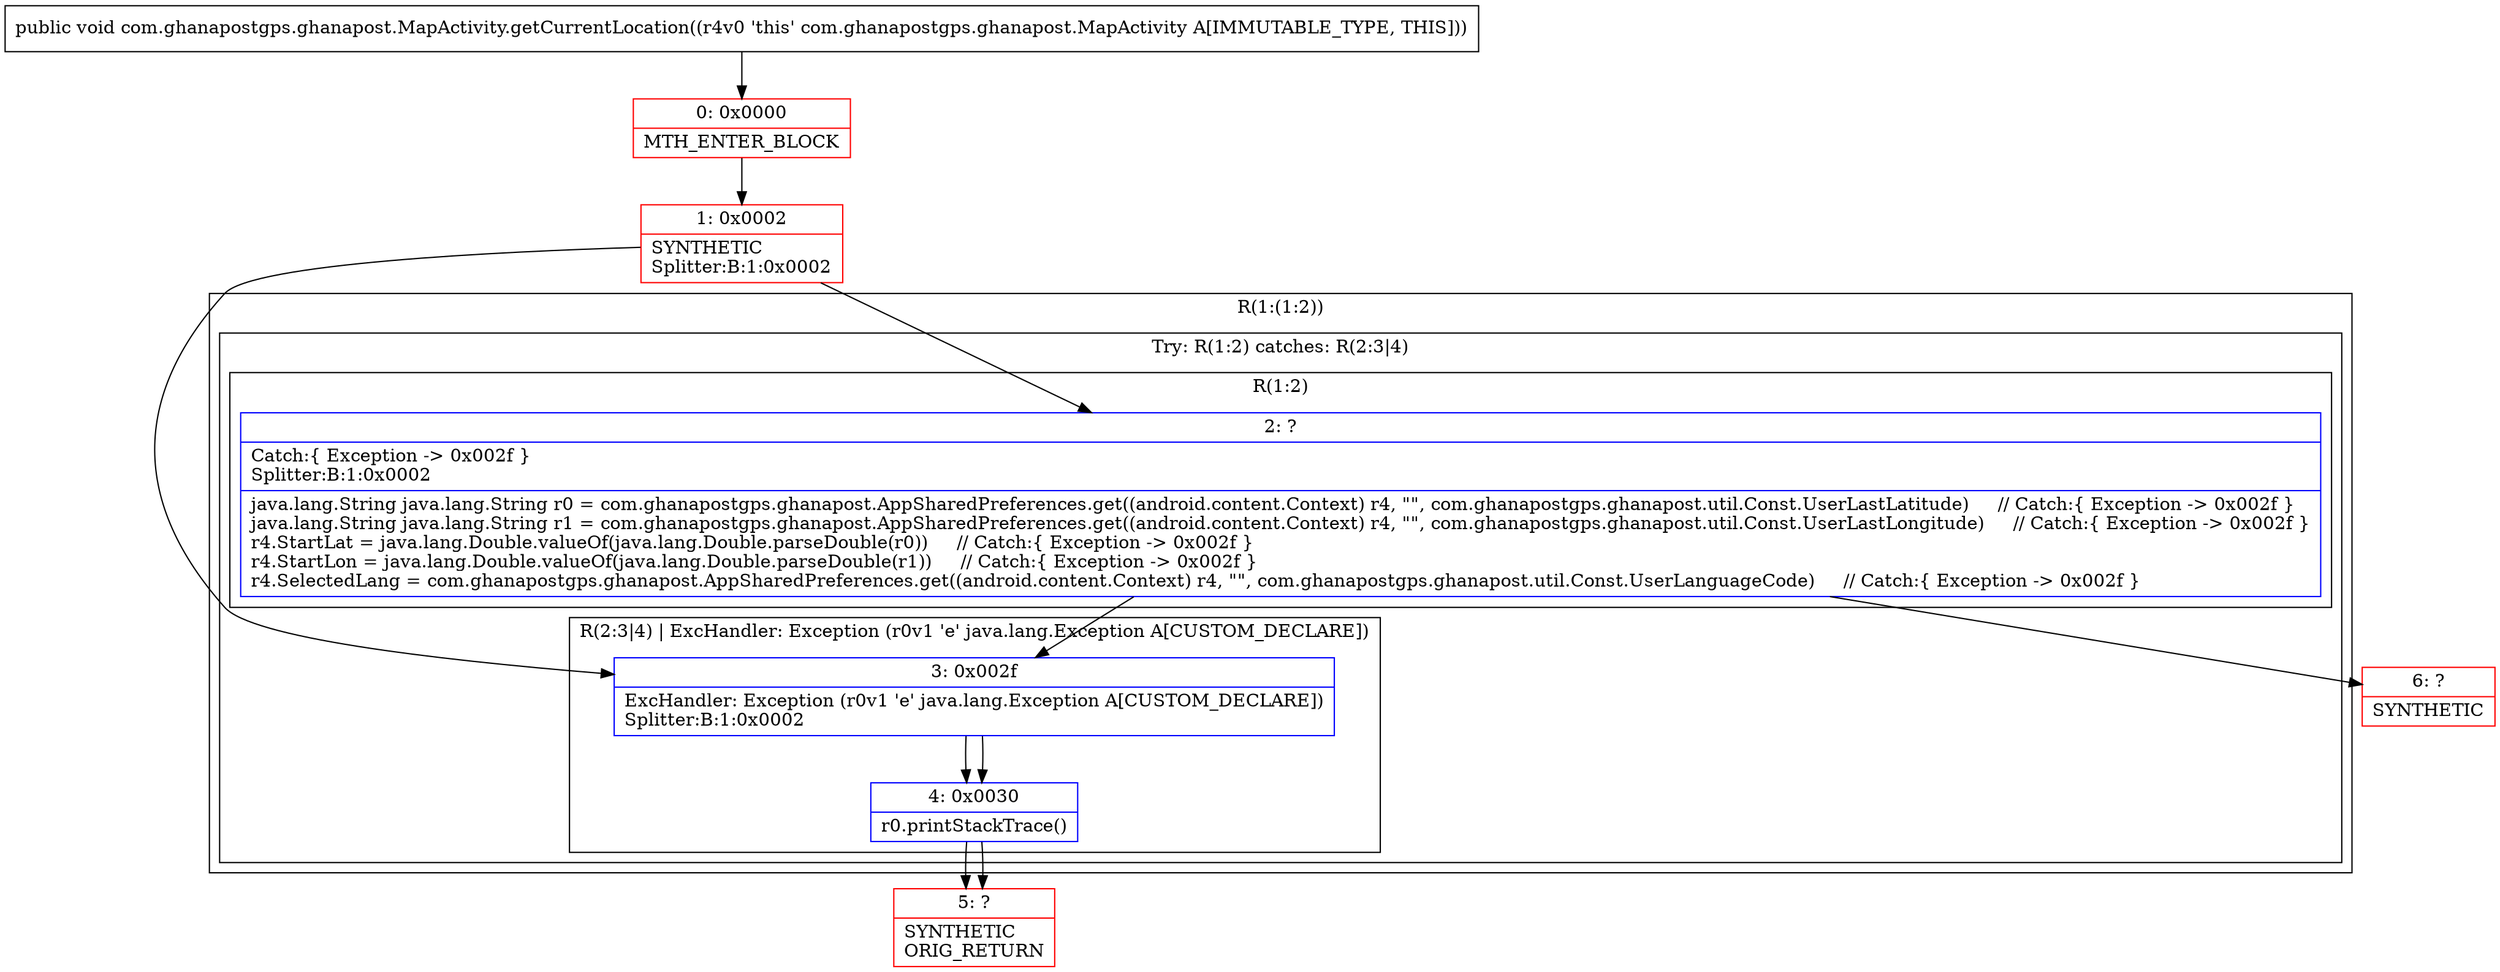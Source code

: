 digraph "CFG forcom.ghanapostgps.ghanapost.MapActivity.getCurrentLocation()V" {
subgraph cluster_Region_1829480656 {
label = "R(1:(1:2))";
node [shape=record,color=blue];
subgraph cluster_TryCatchRegion_1305331520 {
label = "Try: R(1:2) catches: R(2:3|4)";
node [shape=record,color=blue];
subgraph cluster_Region_1576462513 {
label = "R(1:2)";
node [shape=record,color=blue];
Node_2 [shape=record,label="{2\:\ ?|Catch:\{ Exception \-\> 0x002f \}\lSplitter:B:1:0x0002\l|java.lang.String java.lang.String r0 = com.ghanapostgps.ghanapost.AppSharedPreferences.get((android.content.Context) r4, \"\", com.ghanapostgps.ghanapost.util.Const.UserLastLatitude)     \/\/ Catch:\{ Exception \-\> 0x002f \}\ljava.lang.String java.lang.String r1 = com.ghanapostgps.ghanapost.AppSharedPreferences.get((android.content.Context) r4, \"\", com.ghanapostgps.ghanapost.util.Const.UserLastLongitude)     \/\/ Catch:\{ Exception \-\> 0x002f \}\lr4.StartLat = java.lang.Double.valueOf(java.lang.Double.parseDouble(r0))     \/\/ Catch:\{ Exception \-\> 0x002f \}\lr4.StartLon = java.lang.Double.valueOf(java.lang.Double.parseDouble(r1))     \/\/ Catch:\{ Exception \-\> 0x002f \}\lr4.SelectedLang = com.ghanapostgps.ghanapost.AppSharedPreferences.get((android.content.Context) r4, \"\", com.ghanapostgps.ghanapost.util.Const.UserLanguageCode)     \/\/ Catch:\{ Exception \-\> 0x002f \}\l}"];
}
subgraph cluster_Region_404481859 {
label = "R(2:3|4) | ExcHandler: Exception (r0v1 'e' java.lang.Exception A[CUSTOM_DECLARE])\l";
node [shape=record,color=blue];
Node_3 [shape=record,label="{3\:\ 0x002f|ExcHandler: Exception (r0v1 'e' java.lang.Exception A[CUSTOM_DECLARE])\lSplitter:B:1:0x0002\l}"];
Node_4 [shape=record,label="{4\:\ 0x0030|r0.printStackTrace()\l}"];
}
}
}
subgraph cluster_Region_404481859 {
label = "R(2:3|4) | ExcHandler: Exception (r0v1 'e' java.lang.Exception A[CUSTOM_DECLARE])\l";
node [shape=record,color=blue];
Node_3 [shape=record,label="{3\:\ 0x002f|ExcHandler: Exception (r0v1 'e' java.lang.Exception A[CUSTOM_DECLARE])\lSplitter:B:1:0x0002\l}"];
Node_4 [shape=record,label="{4\:\ 0x0030|r0.printStackTrace()\l}"];
}
Node_0 [shape=record,color=red,label="{0\:\ 0x0000|MTH_ENTER_BLOCK\l}"];
Node_1 [shape=record,color=red,label="{1\:\ 0x0002|SYNTHETIC\lSplitter:B:1:0x0002\l}"];
Node_5 [shape=record,color=red,label="{5\:\ ?|SYNTHETIC\lORIG_RETURN\l}"];
Node_6 [shape=record,color=red,label="{6\:\ ?|SYNTHETIC\l}"];
MethodNode[shape=record,label="{public void com.ghanapostgps.ghanapost.MapActivity.getCurrentLocation((r4v0 'this' com.ghanapostgps.ghanapost.MapActivity A[IMMUTABLE_TYPE, THIS])) }"];
MethodNode -> Node_0;
Node_2 -> Node_3;
Node_2 -> Node_6;
Node_3 -> Node_4;
Node_4 -> Node_5;
Node_3 -> Node_4;
Node_4 -> Node_5;
Node_0 -> Node_1;
Node_1 -> Node_2;
Node_1 -> Node_3;
}

